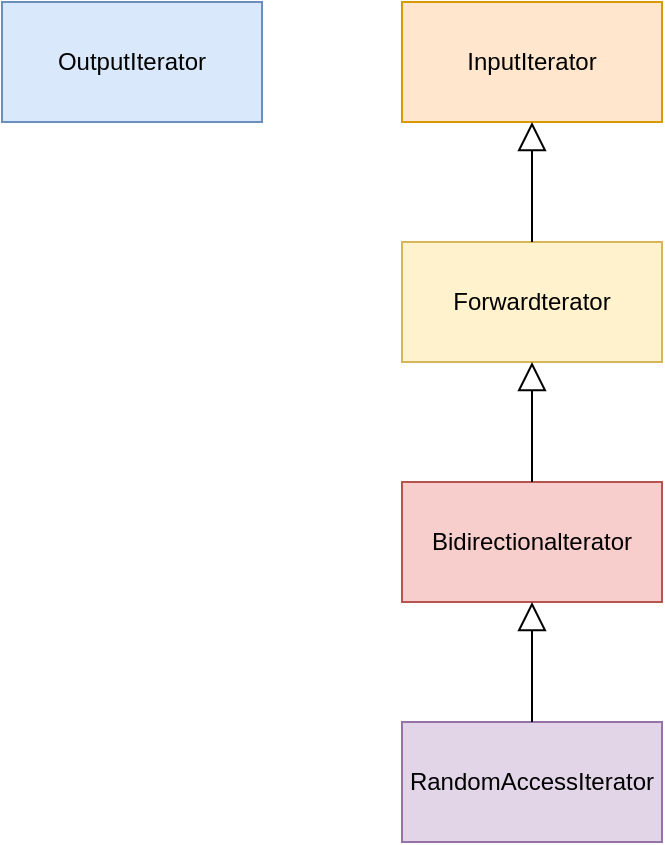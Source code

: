 <mxfile version="21.2.3" type="github">
  <diagram name="Page-1" id="6Ehfkf6eczJirk7JPsJ1">
    <mxGraphModel dx="968" dy="692" grid="1" gridSize="10" guides="1" tooltips="1" connect="1" arrows="1" fold="1" page="1" pageScale="1" pageWidth="850" pageHeight="1100" math="0" shadow="0">
      <root>
        <mxCell id="0" />
        <mxCell id="1" parent="0" />
        <mxCell id="5ZuNcJbyHzWn26X6fCkB-1" value="OutputIterator" style="rounded=0;whiteSpace=wrap;html=1;fillColor=#dae8fc;strokeColor=#6c8ebf;" vertex="1" parent="1">
          <mxGeometry x="120" y="120" width="130" height="60" as="geometry" />
        </mxCell>
        <mxCell id="5ZuNcJbyHzWn26X6fCkB-2" value="InputIterator" style="rounded=0;whiteSpace=wrap;html=1;fillColor=#ffe6cc;strokeColor=#d79b00;" vertex="1" parent="1">
          <mxGeometry x="320" y="120" width="130" height="60" as="geometry" />
        </mxCell>
        <mxCell id="5ZuNcJbyHzWn26X6fCkB-3" value="Forwardterator" style="rounded=0;whiteSpace=wrap;html=1;fillColor=#fff2cc;strokeColor=#d6b656;" vertex="1" parent="1">
          <mxGeometry x="320" y="240" width="130" height="60" as="geometry" />
        </mxCell>
        <mxCell id="5ZuNcJbyHzWn26X6fCkB-4" value="Bidirectionalterator" style="rounded=0;whiteSpace=wrap;html=1;fillColor=#f8cecc;strokeColor=#b85450;" vertex="1" parent="1">
          <mxGeometry x="320" y="360" width="130" height="60" as="geometry" />
        </mxCell>
        <mxCell id="5ZuNcJbyHzWn26X6fCkB-5" value="RandomAccessIterator" style="rounded=0;whiteSpace=wrap;html=1;fillColor=#e1d5e7;strokeColor=#9673a6;" vertex="1" parent="1">
          <mxGeometry x="320" y="480" width="130" height="60" as="geometry" />
        </mxCell>
        <mxCell id="5ZuNcJbyHzWn26X6fCkB-6" value="" style="endArrow=block;endFill=0;endSize=12;html=1;rounded=0;entryX=0.5;entryY=1;entryDx=0;entryDy=0;" edge="1" parent="1" source="5ZuNcJbyHzWn26X6fCkB-3" target="5ZuNcJbyHzWn26X6fCkB-2">
          <mxGeometry width="160" relative="1" as="geometry">
            <mxPoint x="340" y="360" as="sourcePoint" />
            <mxPoint x="500" y="360" as="targetPoint" />
          </mxGeometry>
        </mxCell>
        <mxCell id="5ZuNcJbyHzWn26X6fCkB-7" value="" style="endArrow=block;endFill=0;endSize=12;html=1;rounded=0;entryX=0.5;entryY=1;entryDx=0;entryDy=0;" edge="1" parent="1" source="5ZuNcJbyHzWn26X6fCkB-4" target="5ZuNcJbyHzWn26X6fCkB-3">
          <mxGeometry width="160" relative="1" as="geometry">
            <mxPoint x="390" y="250" as="sourcePoint" />
            <mxPoint x="390" y="190" as="targetPoint" />
          </mxGeometry>
        </mxCell>
        <mxCell id="5ZuNcJbyHzWn26X6fCkB-8" value="" style="endArrow=block;endFill=0;endSize=12;html=1;rounded=0;exitX=0.5;exitY=0;exitDx=0;exitDy=0;entryX=0.5;entryY=1;entryDx=0;entryDy=0;" edge="1" parent="1" source="5ZuNcJbyHzWn26X6fCkB-5" target="5ZuNcJbyHzWn26X6fCkB-4">
          <mxGeometry width="160" relative="1" as="geometry">
            <mxPoint x="400" y="260" as="sourcePoint" />
            <mxPoint x="380" y="410" as="targetPoint" />
          </mxGeometry>
        </mxCell>
      </root>
    </mxGraphModel>
  </diagram>
</mxfile>

